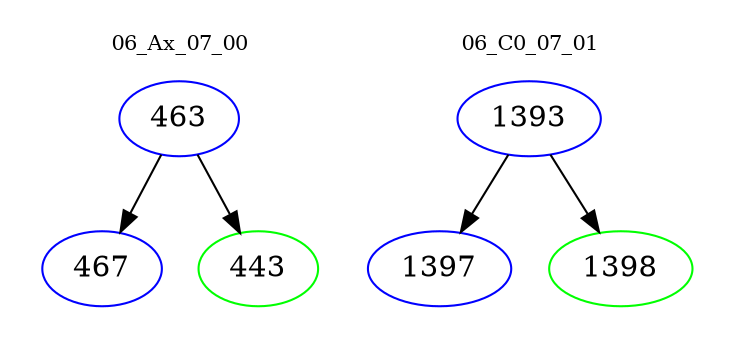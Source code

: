 digraph{
subgraph cluster_0 {
color = white
label = "06_Ax_07_00";
fontsize=10;
T0_463 [label="463", color="blue"]
T0_463 -> T0_467 [color="black"]
T0_467 [label="467", color="blue"]
T0_463 -> T0_443 [color="black"]
T0_443 [label="443", color="green"]
}
subgraph cluster_1 {
color = white
label = "06_C0_07_01";
fontsize=10;
T1_1393 [label="1393", color="blue"]
T1_1393 -> T1_1397 [color="black"]
T1_1397 [label="1397", color="blue"]
T1_1393 -> T1_1398 [color="black"]
T1_1398 [label="1398", color="green"]
}
}
